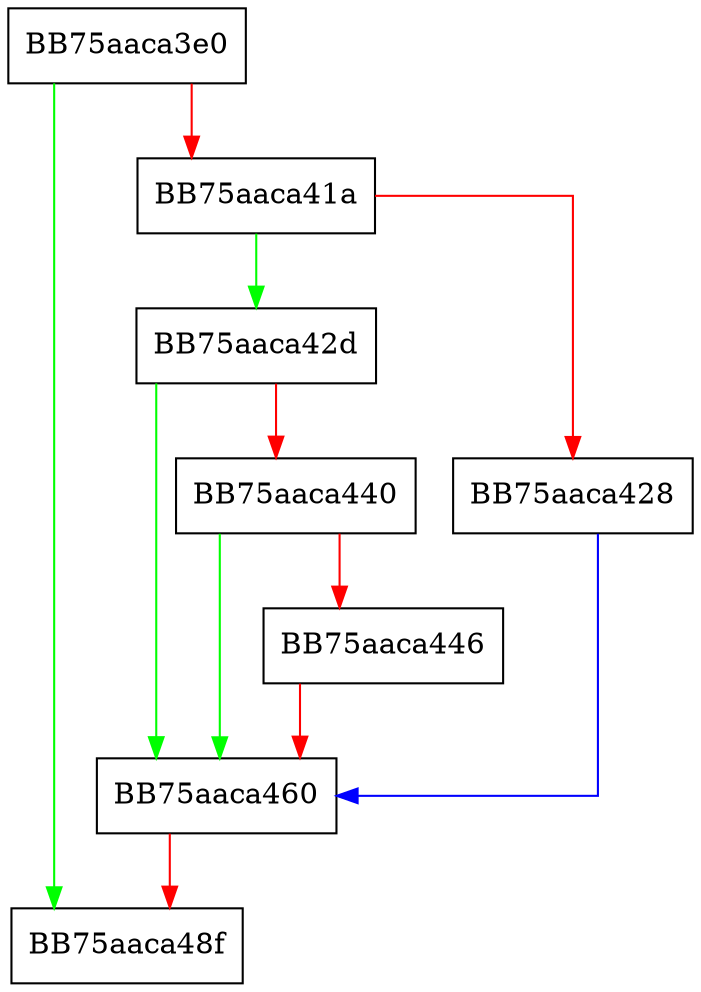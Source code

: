 digraph Init {
  node [shape="box"];
  graph [splines=ortho];
  BB75aaca3e0 -> BB75aaca48f [color="green"];
  BB75aaca3e0 -> BB75aaca41a [color="red"];
  BB75aaca41a -> BB75aaca42d [color="green"];
  BB75aaca41a -> BB75aaca428 [color="red"];
  BB75aaca428 -> BB75aaca460 [color="blue"];
  BB75aaca42d -> BB75aaca460 [color="green"];
  BB75aaca42d -> BB75aaca440 [color="red"];
  BB75aaca440 -> BB75aaca460 [color="green"];
  BB75aaca440 -> BB75aaca446 [color="red"];
  BB75aaca446 -> BB75aaca460 [color="red"];
  BB75aaca460 -> BB75aaca48f [color="red"];
}